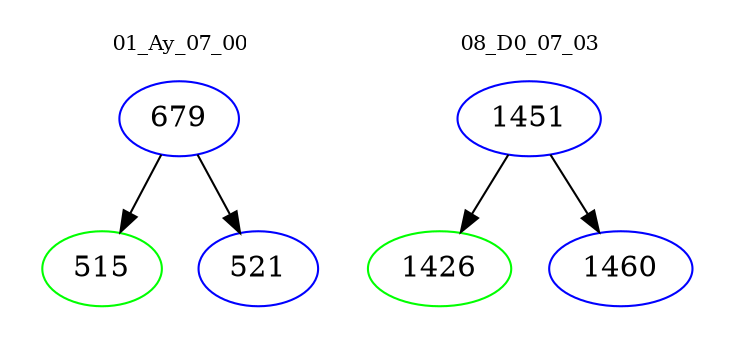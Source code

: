 digraph{
subgraph cluster_0 {
color = white
label = "01_Ay_07_00";
fontsize=10;
T0_679 [label="679", color="blue"]
T0_679 -> T0_515 [color="black"]
T0_515 [label="515", color="green"]
T0_679 -> T0_521 [color="black"]
T0_521 [label="521", color="blue"]
}
subgraph cluster_1 {
color = white
label = "08_D0_07_03";
fontsize=10;
T1_1451 [label="1451", color="blue"]
T1_1451 -> T1_1426 [color="black"]
T1_1426 [label="1426", color="green"]
T1_1451 -> T1_1460 [color="black"]
T1_1460 [label="1460", color="blue"]
}
}
